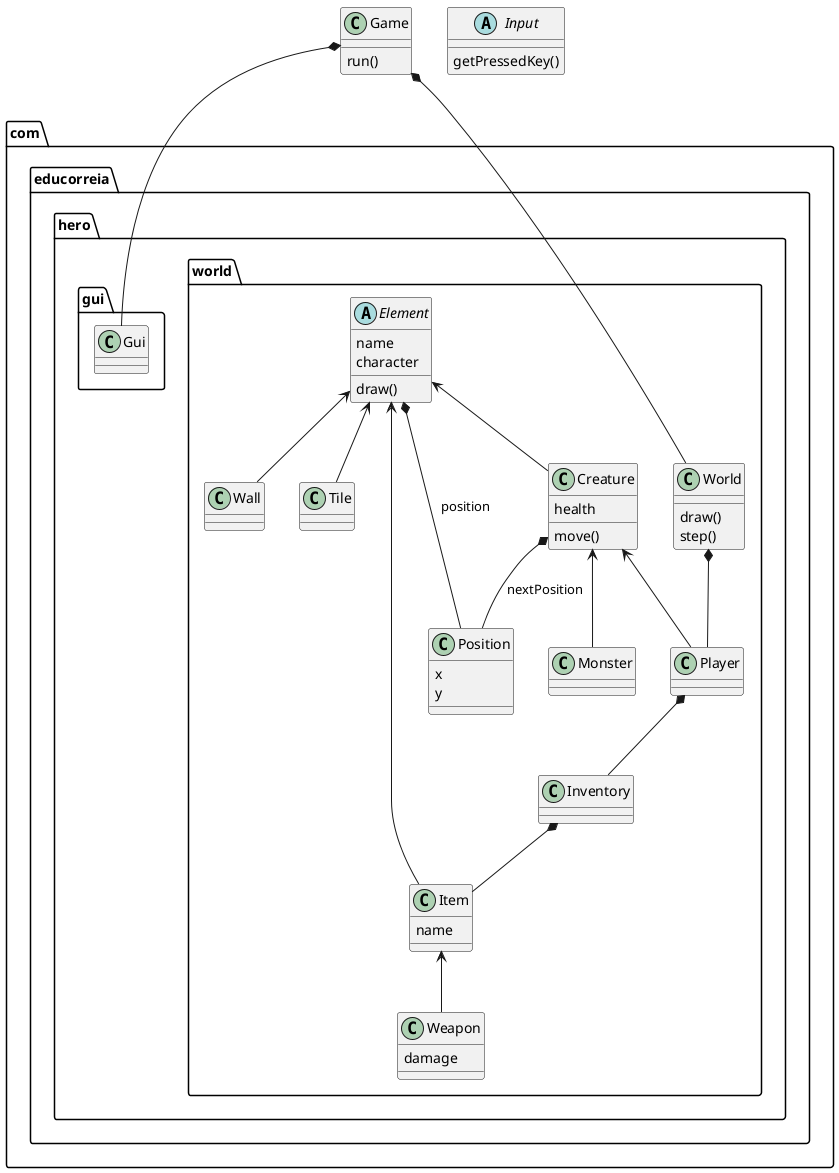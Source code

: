 @startuml hero

class Game {
    run()
}

abstract class Input {
    getPressedKey()
}

package com.educorreia.hero.world {
    class World {
        draw()
        step()
    }

    class Position {
        x
        y
    }

    abstract class Element {
        name
        character

        draw()
    }

    class Creature {
        health
        
        move()
    }

    class Weapon {
        damage
    }

    class Item {
        name
    }

    Creature <-- Player
    Creature <-- Monster
    Creature *-- Position : nextPosition

    World *-- Player

    Element <-- Creature
    Element <-- Item
    Element <-- Wall

    Element <-- Tile
    Element *-- Position : position

    Player *-- Inventory

    Inventory *-- Item

    Item <-- Weapon
}

package com.educorreia.hero.gui {
    class Gui
}

Game *-- Gui
Game *-- World

@enduml
